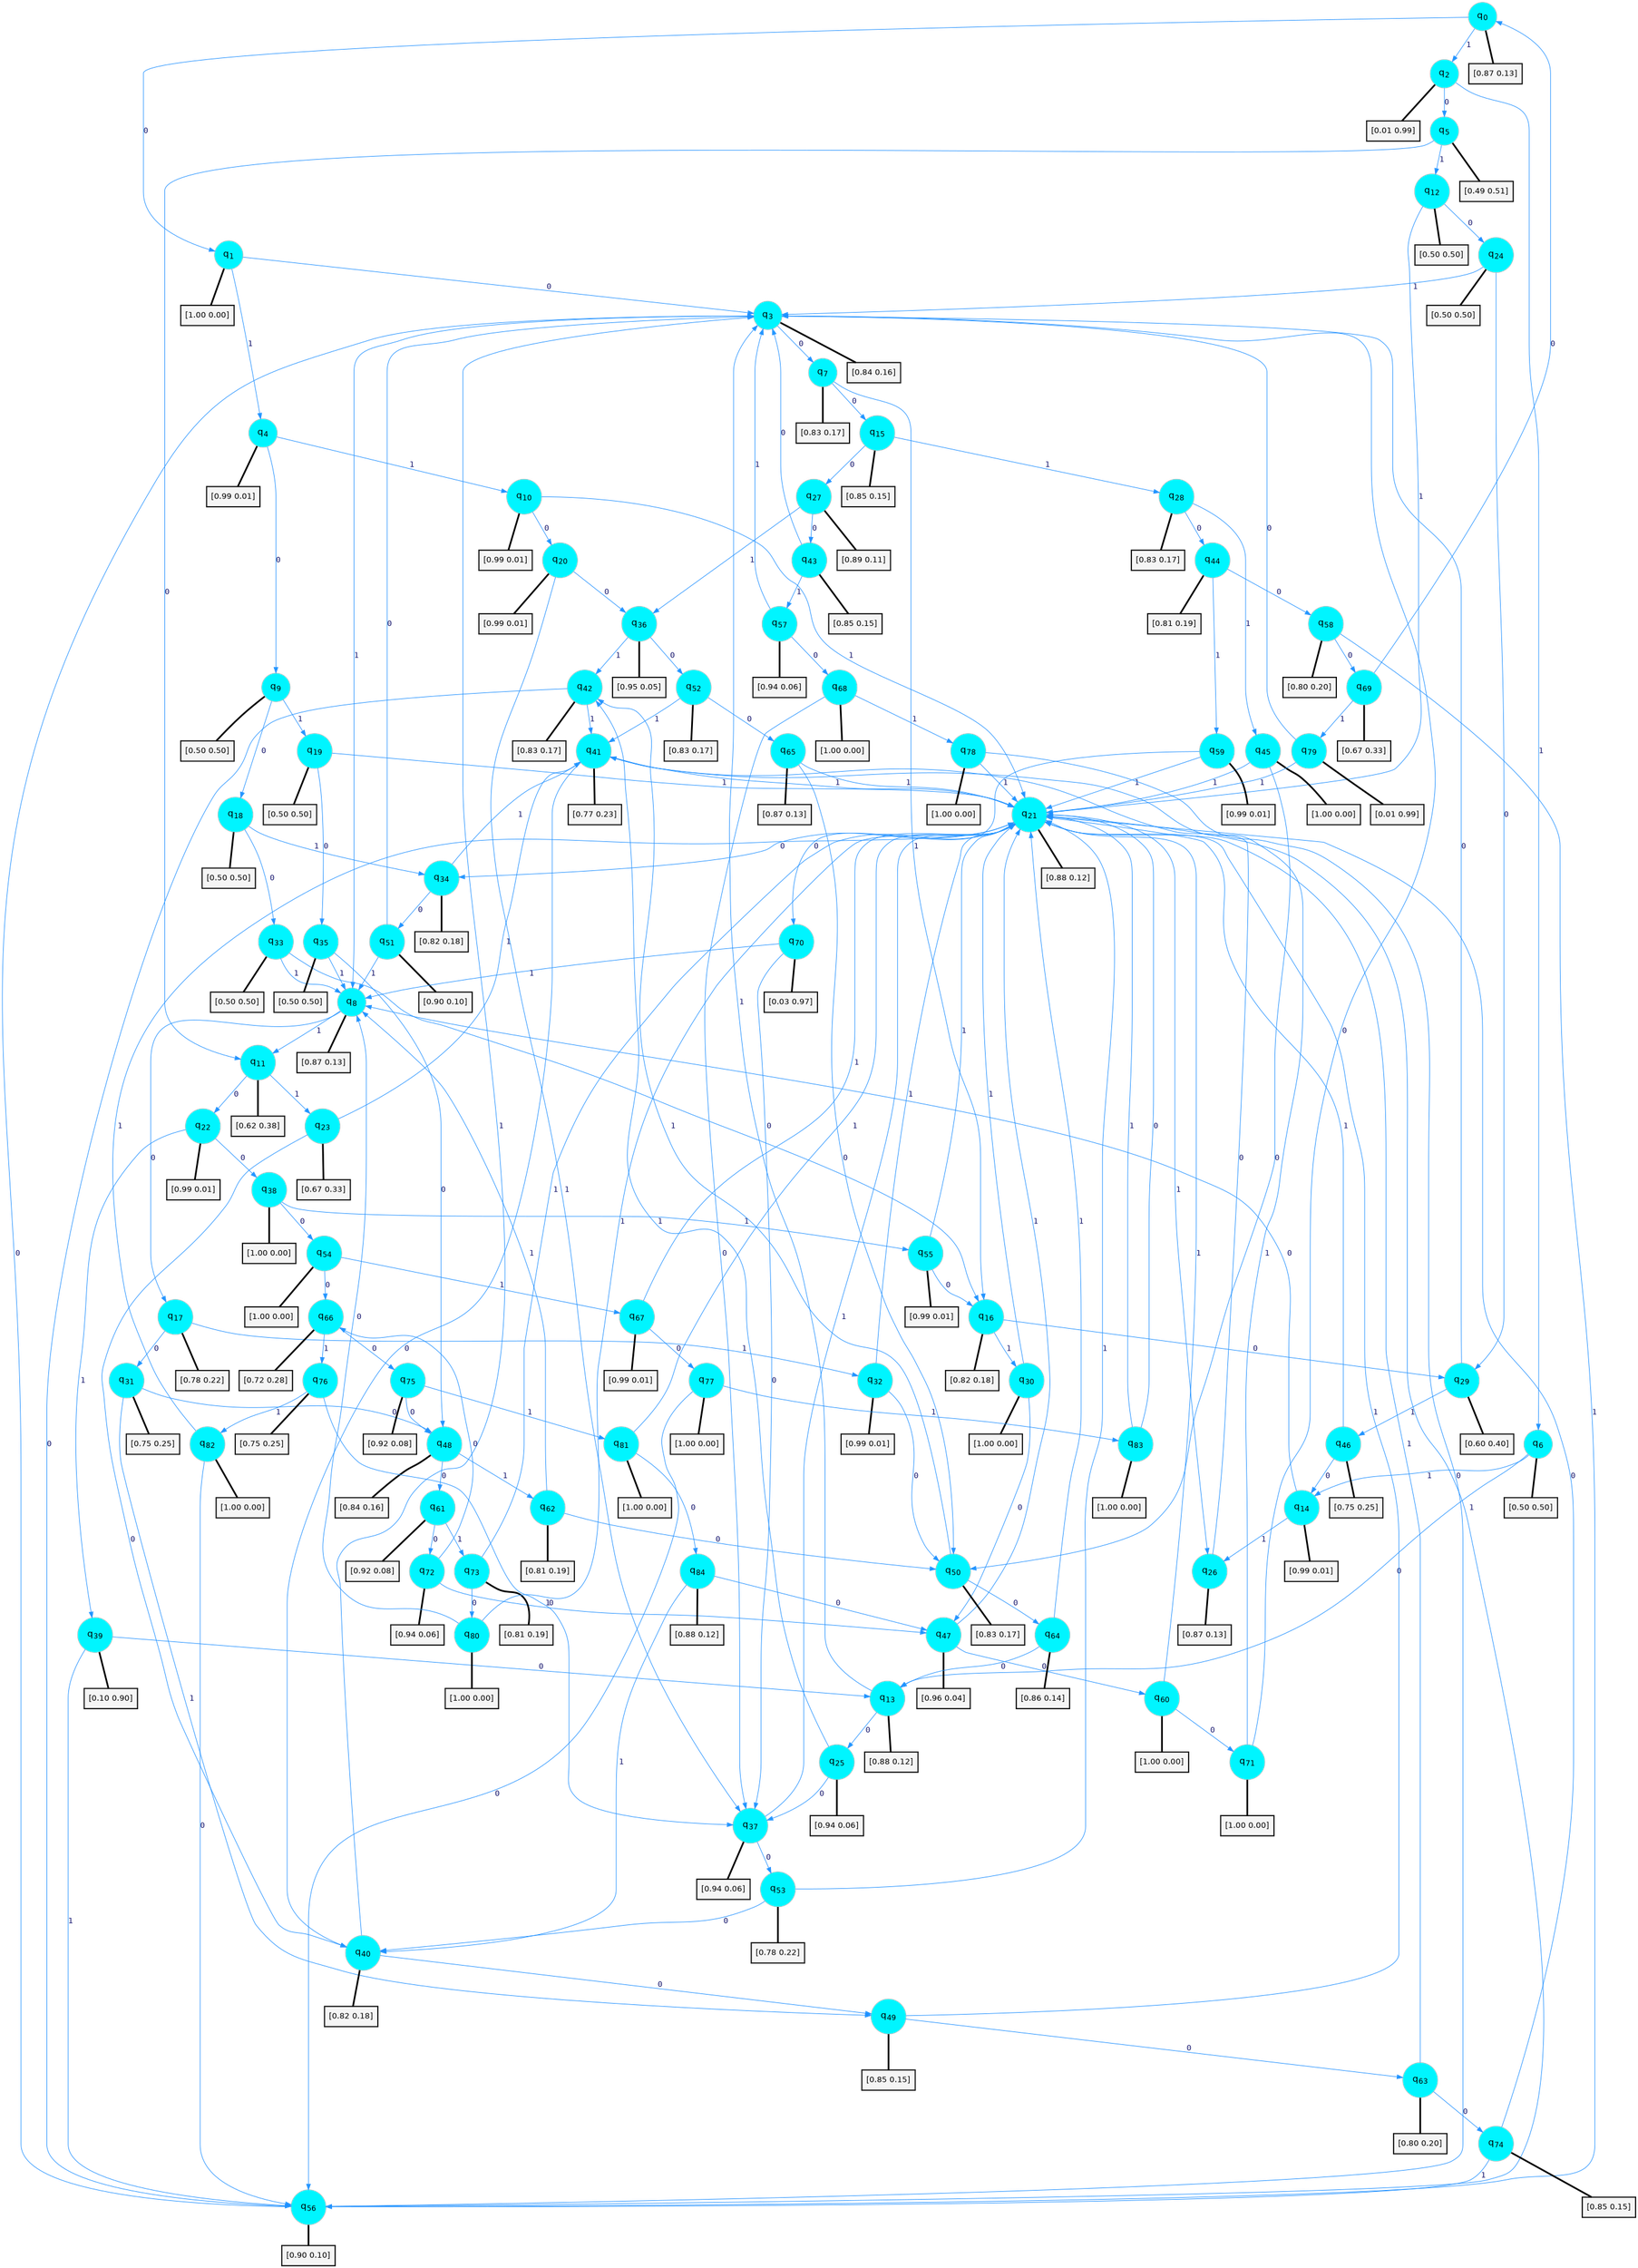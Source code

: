 digraph G {
graph [
bgcolor=transparent, dpi=300, rankdir=TD, size="40,25"];
node [
color=gray, fillcolor=turquoise1, fontcolor=black, fontname=Helvetica, fontsize=16, fontweight=bold, shape=circle, style=filled];
edge [
arrowsize=1, color=dodgerblue1, fontcolor=midnightblue, fontname=courier, fontweight=bold, penwidth=1, style=solid, weight=20];
0[label=<q<SUB>0</SUB>>];
1[label=<q<SUB>1</SUB>>];
2[label=<q<SUB>2</SUB>>];
3[label=<q<SUB>3</SUB>>];
4[label=<q<SUB>4</SUB>>];
5[label=<q<SUB>5</SUB>>];
6[label=<q<SUB>6</SUB>>];
7[label=<q<SUB>7</SUB>>];
8[label=<q<SUB>8</SUB>>];
9[label=<q<SUB>9</SUB>>];
10[label=<q<SUB>10</SUB>>];
11[label=<q<SUB>11</SUB>>];
12[label=<q<SUB>12</SUB>>];
13[label=<q<SUB>13</SUB>>];
14[label=<q<SUB>14</SUB>>];
15[label=<q<SUB>15</SUB>>];
16[label=<q<SUB>16</SUB>>];
17[label=<q<SUB>17</SUB>>];
18[label=<q<SUB>18</SUB>>];
19[label=<q<SUB>19</SUB>>];
20[label=<q<SUB>20</SUB>>];
21[label=<q<SUB>21</SUB>>];
22[label=<q<SUB>22</SUB>>];
23[label=<q<SUB>23</SUB>>];
24[label=<q<SUB>24</SUB>>];
25[label=<q<SUB>25</SUB>>];
26[label=<q<SUB>26</SUB>>];
27[label=<q<SUB>27</SUB>>];
28[label=<q<SUB>28</SUB>>];
29[label=<q<SUB>29</SUB>>];
30[label=<q<SUB>30</SUB>>];
31[label=<q<SUB>31</SUB>>];
32[label=<q<SUB>32</SUB>>];
33[label=<q<SUB>33</SUB>>];
34[label=<q<SUB>34</SUB>>];
35[label=<q<SUB>35</SUB>>];
36[label=<q<SUB>36</SUB>>];
37[label=<q<SUB>37</SUB>>];
38[label=<q<SUB>38</SUB>>];
39[label=<q<SUB>39</SUB>>];
40[label=<q<SUB>40</SUB>>];
41[label=<q<SUB>41</SUB>>];
42[label=<q<SUB>42</SUB>>];
43[label=<q<SUB>43</SUB>>];
44[label=<q<SUB>44</SUB>>];
45[label=<q<SUB>45</SUB>>];
46[label=<q<SUB>46</SUB>>];
47[label=<q<SUB>47</SUB>>];
48[label=<q<SUB>48</SUB>>];
49[label=<q<SUB>49</SUB>>];
50[label=<q<SUB>50</SUB>>];
51[label=<q<SUB>51</SUB>>];
52[label=<q<SUB>52</SUB>>];
53[label=<q<SUB>53</SUB>>];
54[label=<q<SUB>54</SUB>>];
55[label=<q<SUB>55</SUB>>];
56[label=<q<SUB>56</SUB>>];
57[label=<q<SUB>57</SUB>>];
58[label=<q<SUB>58</SUB>>];
59[label=<q<SUB>59</SUB>>];
60[label=<q<SUB>60</SUB>>];
61[label=<q<SUB>61</SUB>>];
62[label=<q<SUB>62</SUB>>];
63[label=<q<SUB>63</SUB>>];
64[label=<q<SUB>64</SUB>>];
65[label=<q<SUB>65</SUB>>];
66[label=<q<SUB>66</SUB>>];
67[label=<q<SUB>67</SUB>>];
68[label=<q<SUB>68</SUB>>];
69[label=<q<SUB>69</SUB>>];
70[label=<q<SUB>70</SUB>>];
71[label=<q<SUB>71</SUB>>];
72[label=<q<SUB>72</SUB>>];
73[label=<q<SUB>73</SUB>>];
74[label=<q<SUB>74</SUB>>];
75[label=<q<SUB>75</SUB>>];
76[label=<q<SUB>76</SUB>>];
77[label=<q<SUB>77</SUB>>];
78[label=<q<SUB>78</SUB>>];
79[label=<q<SUB>79</SUB>>];
80[label=<q<SUB>80</SUB>>];
81[label=<q<SUB>81</SUB>>];
82[label=<q<SUB>82</SUB>>];
83[label=<q<SUB>83</SUB>>];
84[label=<q<SUB>84</SUB>>];
85[label="[0.87 0.13]", shape=box,fontcolor=black, fontname=Helvetica, fontsize=14, penwidth=2, fillcolor=whitesmoke,color=black];
86[label="[1.00 0.00]", shape=box,fontcolor=black, fontname=Helvetica, fontsize=14, penwidth=2, fillcolor=whitesmoke,color=black];
87[label="[0.01 0.99]", shape=box,fontcolor=black, fontname=Helvetica, fontsize=14, penwidth=2, fillcolor=whitesmoke,color=black];
88[label="[0.84 0.16]", shape=box,fontcolor=black, fontname=Helvetica, fontsize=14, penwidth=2, fillcolor=whitesmoke,color=black];
89[label="[0.99 0.01]", shape=box,fontcolor=black, fontname=Helvetica, fontsize=14, penwidth=2, fillcolor=whitesmoke,color=black];
90[label="[0.49 0.51]", shape=box,fontcolor=black, fontname=Helvetica, fontsize=14, penwidth=2, fillcolor=whitesmoke,color=black];
91[label="[0.50 0.50]", shape=box,fontcolor=black, fontname=Helvetica, fontsize=14, penwidth=2, fillcolor=whitesmoke,color=black];
92[label="[0.83 0.17]", shape=box,fontcolor=black, fontname=Helvetica, fontsize=14, penwidth=2, fillcolor=whitesmoke,color=black];
93[label="[0.87 0.13]", shape=box,fontcolor=black, fontname=Helvetica, fontsize=14, penwidth=2, fillcolor=whitesmoke,color=black];
94[label="[0.50 0.50]", shape=box,fontcolor=black, fontname=Helvetica, fontsize=14, penwidth=2, fillcolor=whitesmoke,color=black];
95[label="[0.99 0.01]", shape=box,fontcolor=black, fontname=Helvetica, fontsize=14, penwidth=2, fillcolor=whitesmoke,color=black];
96[label="[0.62 0.38]", shape=box,fontcolor=black, fontname=Helvetica, fontsize=14, penwidth=2, fillcolor=whitesmoke,color=black];
97[label="[0.50 0.50]", shape=box,fontcolor=black, fontname=Helvetica, fontsize=14, penwidth=2, fillcolor=whitesmoke,color=black];
98[label="[0.88 0.12]", shape=box,fontcolor=black, fontname=Helvetica, fontsize=14, penwidth=2, fillcolor=whitesmoke,color=black];
99[label="[0.99 0.01]", shape=box,fontcolor=black, fontname=Helvetica, fontsize=14, penwidth=2, fillcolor=whitesmoke,color=black];
100[label="[0.85 0.15]", shape=box,fontcolor=black, fontname=Helvetica, fontsize=14, penwidth=2, fillcolor=whitesmoke,color=black];
101[label="[0.82 0.18]", shape=box,fontcolor=black, fontname=Helvetica, fontsize=14, penwidth=2, fillcolor=whitesmoke,color=black];
102[label="[0.78 0.22]", shape=box,fontcolor=black, fontname=Helvetica, fontsize=14, penwidth=2, fillcolor=whitesmoke,color=black];
103[label="[0.50 0.50]", shape=box,fontcolor=black, fontname=Helvetica, fontsize=14, penwidth=2, fillcolor=whitesmoke,color=black];
104[label="[0.50 0.50]", shape=box,fontcolor=black, fontname=Helvetica, fontsize=14, penwidth=2, fillcolor=whitesmoke,color=black];
105[label="[0.99 0.01]", shape=box,fontcolor=black, fontname=Helvetica, fontsize=14, penwidth=2, fillcolor=whitesmoke,color=black];
106[label="[0.88 0.12]", shape=box,fontcolor=black, fontname=Helvetica, fontsize=14, penwidth=2, fillcolor=whitesmoke,color=black];
107[label="[0.99 0.01]", shape=box,fontcolor=black, fontname=Helvetica, fontsize=14, penwidth=2, fillcolor=whitesmoke,color=black];
108[label="[0.67 0.33]", shape=box,fontcolor=black, fontname=Helvetica, fontsize=14, penwidth=2, fillcolor=whitesmoke,color=black];
109[label="[0.50 0.50]", shape=box,fontcolor=black, fontname=Helvetica, fontsize=14, penwidth=2, fillcolor=whitesmoke,color=black];
110[label="[0.94 0.06]", shape=box,fontcolor=black, fontname=Helvetica, fontsize=14, penwidth=2, fillcolor=whitesmoke,color=black];
111[label="[0.87 0.13]", shape=box,fontcolor=black, fontname=Helvetica, fontsize=14, penwidth=2, fillcolor=whitesmoke,color=black];
112[label="[0.89 0.11]", shape=box,fontcolor=black, fontname=Helvetica, fontsize=14, penwidth=2, fillcolor=whitesmoke,color=black];
113[label="[0.83 0.17]", shape=box,fontcolor=black, fontname=Helvetica, fontsize=14, penwidth=2, fillcolor=whitesmoke,color=black];
114[label="[0.60 0.40]", shape=box,fontcolor=black, fontname=Helvetica, fontsize=14, penwidth=2, fillcolor=whitesmoke,color=black];
115[label="[1.00 0.00]", shape=box,fontcolor=black, fontname=Helvetica, fontsize=14, penwidth=2, fillcolor=whitesmoke,color=black];
116[label="[0.75 0.25]", shape=box,fontcolor=black, fontname=Helvetica, fontsize=14, penwidth=2, fillcolor=whitesmoke,color=black];
117[label="[0.99 0.01]", shape=box,fontcolor=black, fontname=Helvetica, fontsize=14, penwidth=2, fillcolor=whitesmoke,color=black];
118[label="[0.50 0.50]", shape=box,fontcolor=black, fontname=Helvetica, fontsize=14, penwidth=2, fillcolor=whitesmoke,color=black];
119[label="[0.82 0.18]", shape=box,fontcolor=black, fontname=Helvetica, fontsize=14, penwidth=2, fillcolor=whitesmoke,color=black];
120[label="[0.50 0.50]", shape=box,fontcolor=black, fontname=Helvetica, fontsize=14, penwidth=2, fillcolor=whitesmoke,color=black];
121[label="[0.95 0.05]", shape=box,fontcolor=black, fontname=Helvetica, fontsize=14, penwidth=2, fillcolor=whitesmoke,color=black];
122[label="[0.94 0.06]", shape=box,fontcolor=black, fontname=Helvetica, fontsize=14, penwidth=2, fillcolor=whitesmoke,color=black];
123[label="[1.00 0.00]", shape=box,fontcolor=black, fontname=Helvetica, fontsize=14, penwidth=2, fillcolor=whitesmoke,color=black];
124[label="[0.10 0.90]", shape=box,fontcolor=black, fontname=Helvetica, fontsize=14, penwidth=2, fillcolor=whitesmoke,color=black];
125[label="[0.82 0.18]", shape=box,fontcolor=black, fontname=Helvetica, fontsize=14, penwidth=2, fillcolor=whitesmoke,color=black];
126[label="[0.77 0.23]", shape=box,fontcolor=black, fontname=Helvetica, fontsize=14, penwidth=2, fillcolor=whitesmoke,color=black];
127[label="[0.83 0.17]", shape=box,fontcolor=black, fontname=Helvetica, fontsize=14, penwidth=2, fillcolor=whitesmoke,color=black];
128[label="[0.85 0.15]", shape=box,fontcolor=black, fontname=Helvetica, fontsize=14, penwidth=2, fillcolor=whitesmoke,color=black];
129[label="[0.81 0.19]", shape=box,fontcolor=black, fontname=Helvetica, fontsize=14, penwidth=2, fillcolor=whitesmoke,color=black];
130[label="[1.00 0.00]", shape=box,fontcolor=black, fontname=Helvetica, fontsize=14, penwidth=2, fillcolor=whitesmoke,color=black];
131[label="[0.75 0.25]", shape=box,fontcolor=black, fontname=Helvetica, fontsize=14, penwidth=2, fillcolor=whitesmoke,color=black];
132[label="[0.96 0.04]", shape=box,fontcolor=black, fontname=Helvetica, fontsize=14, penwidth=2, fillcolor=whitesmoke,color=black];
133[label="[0.84 0.16]", shape=box,fontcolor=black, fontname=Helvetica, fontsize=14, penwidth=2, fillcolor=whitesmoke,color=black];
134[label="[0.85 0.15]", shape=box,fontcolor=black, fontname=Helvetica, fontsize=14, penwidth=2, fillcolor=whitesmoke,color=black];
135[label="[0.83 0.17]", shape=box,fontcolor=black, fontname=Helvetica, fontsize=14, penwidth=2, fillcolor=whitesmoke,color=black];
136[label="[0.90 0.10]", shape=box,fontcolor=black, fontname=Helvetica, fontsize=14, penwidth=2, fillcolor=whitesmoke,color=black];
137[label="[0.83 0.17]", shape=box,fontcolor=black, fontname=Helvetica, fontsize=14, penwidth=2, fillcolor=whitesmoke,color=black];
138[label="[0.78 0.22]", shape=box,fontcolor=black, fontname=Helvetica, fontsize=14, penwidth=2, fillcolor=whitesmoke,color=black];
139[label="[1.00 0.00]", shape=box,fontcolor=black, fontname=Helvetica, fontsize=14, penwidth=2, fillcolor=whitesmoke,color=black];
140[label="[0.99 0.01]", shape=box,fontcolor=black, fontname=Helvetica, fontsize=14, penwidth=2, fillcolor=whitesmoke,color=black];
141[label="[0.90 0.10]", shape=box,fontcolor=black, fontname=Helvetica, fontsize=14, penwidth=2, fillcolor=whitesmoke,color=black];
142[label="[0.94 0.06]", shape=box,fontcolor=black, fontname=Helvetica, fontsize=14, penwidth=2, fillcolor=whitesmoke,color=black];
143[label="[0.80 0.20]", shape=box,fontcolor=black, fontname=Helvetica, fontsize=14, penwidth=2, fillcolor=whitesmoke,color=black];
144[label="[0.99 0.01]", shape=box,fontcolor=black, fontname=Helvetica, fontsize=14, penwidth=2, fillcolor=whitesmoke,color=black];
145[label="[1.00 0.00]", shape=box,fontcolor=black, fontname=Helvetica, fontsize=14, penwidth=2, fillcolor=whitesmoke,color=black];
146[label="[0.92 0.08]", shape=box,fontcolor=black, fontname=Helvetica, fontsize=14, penwidth=2, fillcolor=whitesmoke,color=black];
147[label="[0.81 0.19]", shape=box,fontcolor=black, fontname=Helvetica, fontsize=14, penwidth=2, fillcolor=whitesmoke,color=black];
148[label="[0.80 0.20]", shape=box,fontcolor=black, fontname=Helvetica, fontsize=14, penwidth=2, fillcolor=whitesmoke,color=black];
149[label="[0.86 0.14]", shape=box,fontcolor=black, fontname=Helvetica, fontsize=14, penwidth=2, fillcolor=whitesmoke,color=black];
150[label="[0.87 0.13]", shape=box,fontcolor=black, fontname=Helvetica, fontsize=14, penwidth=2, fillcolor=whitesmoke,color=black];
151[label="[0.72 0.28]", shape=box,fontcolor=black, fontname=Helvetica, fontsize=14, penwidth=2, fillcolor=whitesmoke,color=black];
152[label="[0.99 0.01]", shape=box,fontcolor=black, fontname=Helvetica, fontsize=14, penwidth=2, fillcolor=whitesmoke,color=black];
153[label="[1.00 0.00]", shape=box,fontcolor=black, fontname=Helvetica, fontsize=14, penwidth=2, fillcolor=whitesmoke,color=black];
154[label="[0.67 0.33]", shape=box,fontcolor=black, fontname=Helvetica, fontsize=14, penwidth=2, fillcolor=whitesmoke,color=black];
155[label="[0.03 0.97]", shape=box,fontcolor=black, fontname=Helvetica, fontsize=14, penwidth=2, fillcolor=whitesmoke,color=black];
156[label="[1.00 0.00]", shape=box,fontcolor=black, fontname=Helvetica, fontsize=14, penwidth=2, fillcolor=whitesmoke,color=black];
157[label="[0.94 0.06]", shape=box,fontcolor=black, fontname=Helvetica, fontsize=14, penwidth=2, fillcolor=whitesmoke,color=black];
158[label="[0.81 0.19]", shape=box,fontcolor=black, fontname=Helvetica, fontsize=14, penwidth=2, fillcolor=whitesmoke,color=black];
159[label="[0.85 0.15]", shape=box,fontcolor=black, fontname=Helvetica, fontsize=14, penwidth=2, fillcolor=whitesmoke,color=black];
160[label="[0.92 0.08]", shape=box,fontcolor=black, fontname=Helvetica, fontsize=14, penwidth=2, fillcolor=whitesmoke,color=black];
161[label="[0.75 0.25]", shape=box,fontcolor=black, fontname=Helvetica, fontsize=14, penwidth=2, fillcolor=whitesmoke,color=black];
162[label="[1.00 0.00]", shape=box,fontcolor=black, fontname=Helvetica, fontsize=14, penwidth=2, fillcolor=whitesmoke,color=black];
163[label="[1.00 0.00]", shape=box,fontcolor=black, fontname=Helvetica, fontsize=14, penwidth=2, fillcolor=whitesmoke,color=black];
164[label="[0.01 0.99]", shape=box,fontcolor=black, fontname=Helvetica, fontsize=14, penwidth=2, fillcolor=whitesmoke,color=black];
165[label="[1.00 0.00]", shape=box,fontcolor=black, fontname=Helvetica, fontsize=14, penwidth=2, fillcolor=whitesmoke,color=black];
166[label="[1.00 0.00]", shape=box,fontcolor=black, fontname=Helvetica, fontsize=14, penwidth=2, fillcolor=whitesmoke,color=black];
167[label="[1.00 0.00]", shape=box,fontcolor=black, fontname=Helvetica, fontsize=14, penwidth=2, fillcolor=whitesmoke,color=black];
168[label="[1.00 0.00]", shape=box,fontcolor=black, fontname=Helvetica, fontsize=14, penwidth=2, fillcolor=whitesmoke,color=black];
169[label="[0.88 0.12]", shape=box,fontcolor=black, fontname=Helvetica, fontsize=14, penwidth=2, fillcolor=whitesmoke,color=black];
0->1 [label=0];
0->2 [label=1];
0->85 [arrowhead=none, penwidth=3,color=black];
1->3 [label=0];
1->4 [label=1];
1->86 [arrowhead=none, penwidth=3,color=black];
2->5 [label=0];
2->6 [label=1];
2->87 [arrowhead=none, penwidth=3,color=black];
3->7 [label=0];
3->8 [label=1];
3->88 [arrowhead=none, penwidth=3,color=black];
4->9 [label=0];
4->10 [label=1];
4->89 [arrowhead=none, penwidth=3,color=black];
5->11 [label=0];
5->12 [label=1];
5->90 [arrowhead=none, penwidth=3,color=black];
6->13 [label=0];
6->14 [label=1];
6->91 [arrowhead=none, penwidth=3,color=black];
7->15 [label=0];
7->16 [label=1];
7->92 [arrowhead=none, penwidth=3,color=black];
8->17 [label=0];
8->11 [label=1];
8->93 [arrowhead=none, penwidth=3,color=black];
9->18 [label=0];
9->19 [label=1];
9->94 [arrowhead=none, penwidth=3,color=black];
10->20 [label=0];
10->21 [label=1];
10->95 [arrowhead=none, penwidth=3,color=black];
11->22 [label=0];
11->23 [label=1];
11->96 [arrowhead=none, penwidth=3,color=black];
12->24 [label=0];
12->21 [label=1];
12->97 [arrowhead=none, penwidth=3,color=black];
13->25 [label=0];
13->3 [label=1];
13->98 [arrowhead=none, penwidth=3,color=black];
14->8 [label=0];
14->26 [label=1];
14->99 [arrowhead=none, penwidth=3,color=black];
15->27 [label=0];
15->28 [label=1];
15->100 [arrowhead=none, penwidth=3,color=black];
16->29 [label=0];
16->30 [label=1];
16->101 [arrowhead=none, penwidth=3,color=black];
17->31 [label=0];
17->32 [label=1];
17->102 [arrowhead=none, penwidth=3,color=black];
18->33 [label=0];
18->34 [label=1];
18->103 [arrowhead=none, penwidth=3,color=black];
19->35 [label=0];
19->21 [label=1];
19->104 [arrowhead=none, penwidth=3,color=black];
20->36 [label=0];
20->37 [label=1];
20->105 [arrowhead=none, penwidth=3,color=black];
21->34 [label=0];
21->26 [label=1];
21->106 [arrowhead=none, penwidth=3,color=black];
22->38 [label=0];
22->39 [label=1];
22->107 [arrowhead=none, penwidth=3,color=black];
23->40 [label=0];
23->41 [label=1];
23->108 [arrowhead=none, penwidth=3,color=black];
24->29 [label=0];
24->3 [label=1];
24->109 [arrowhead=none, penwidth=3,color=black];
25->37 [label=0];
25->42 [label=1];
25->110 [arrowhead=none, penwidth=3,color=black];
26->41 [label=0];
26->111 [arrowhead=none, penwidth=3,color=black];
27->43 [label=0];
27->36 [label=1];
27->112 [arrowhead=none, penwidth=3,color=black];
28->44 [label=0];
28->45 [label=1];
28->113 [arrowhead=none, penwidth=3,color=black];
29->3 [label=0];
29->46 [label=1];
29->114 [arrowhead=none, penwidth=3,color=black];
30->47 [label=0];
30->21 [label=1];
30->115 [arrowhead=none, penwidth=3,color=black];
31->48 [label=0];
31->49 [label=1];
31->116 [arrowhead=none, penwidth=3,color=black];
32->50 [label=0];
32->21 [label=1];
32->117 [arrowhead=none, penwidth=3,color=black];
33->16 [label=0];
33->8 [label=1];
33->118 [arrowhead=none, penwidth=3,color=black];
34->51 [label=0];
34->41 [label=1];
34->119 [arrowhead=none, penwidth=3,color=black];
35->48 [label=0];
35->8 [label=1];
35->120 [arrowhead=none, penwidth=3,color=black];
36->52 [label=0];
36->42 [label=1];
36->121 [arrowhead=none, penwidth=3,color=black];
37->53 [label=0];
37->21 [label=1];
37->122 [arrowhead=none, penwidth=3,color=black];
38->54 [label=0];
38->55 [label=1];
38->123 [arrowhead=none, penwidth=3,color=black];
39->13 [label=0];
39->56 [label=1];
39->124 [arrowhead=none, penwidth=3,color=black];
40->49 [label=0];
40->3 [label=1];
40->125 [arrowhead=none, penwidth=3,color=black];
41->40 [label=0];
41->21 [label=1];
41->126 [arrowhead=none, penwidth=3,color=black];
42->56 [label=0];
42->41 [label=1];
42->127 [arrowhead=none, penwidth=3,color=black];
43->3 [label=0];
43->57 [label=1];
43->128 [arrowhead=none, penwidth=3,color=black];
44->58 [label=0];
44->59 [label=1];
44->129 [arrowhead=none, penwidth=3,color=black];
45->50 [label=0];
45->21 [label=1];
45->130 [arrowhead=none, penwidth=3,color=black];
46->14 [label=0];
46->21 [label=1];
46->131 [arrowhead=none, penwidth=3,color=black];
47->60 [label=0];
47->21 [label=1];
47->132 [arrowhead=none, penwidth=3,color=black];
48->61 [label=0];
48->62 [label=1];
48->133 [arrowhead=none, penwidth=3,color=black];
49->63 [label=0];
49->21 [label=1];
49->134 [arrowhead=none, penwidth=3,color=black];
50->64 [label=0];
50->42 [label=1];
50->135 [arrowhead=none, penwidth=3,color=black];
51->3 [label=0];
51->8 [label=1];
51->136 [arrowhead=none, penwidth=3,color=black];
52->65 [label=0];
52->41 [label=1];
52->137 [arrowhead=none, penwidth=3,color=black];
53->40 [label=0];
53->21 [label=1];
53->138 [arrowhead=none, penwidth=3,color=black];
54->66 [label=0];
54->67 [label=1];
54->139 [arrowhead=none, penwidth=3,color=black];
55->16 [label=0];
55->21 [label=1];
55->140 [arrowhead=none, penwidth=3,color=black];
56->3 [label=0];
56->21 [label=1];
56->141 [arrowhead=none, penwidth=3,color=black];
57->68 [label=0];
57->3 [label=1];
57->142 [arrowhead=none, penwidth=3,color=black];
58->69 [label=0];
58->56 [label=1];
58->143 [arrowhead=none, penwidth=3,color=black];
59->70 [label=0];
59->21 [label=1];
59->144 [arrowhead=none, penwidth=3,color=black];
60->71 [label=0];
60->21 [label=1];
60->145 [arrowhead=none, penwidth=3,color=black];
61->72 [label=0];
61->73 [label=1];
61->146 [arrowhead=none, penwidth=3,color=black];
62->50 [label=0];
62->8 [label=1];
62->147 [arrowhead=none, penwidth=3,color=black];
63->74 [label=0];
63->21 [label=1];
63->148 [arrowhead=none, penwidth=3,color=black];
64->13 [label=0];
64->21 [label=1];
64->149 [arrowhead=none, penwidth=3,color=black];
65->50 [label=0];
65->21 [label=1];
65->150 [arrowhead=none, penwidth=3,color=black];
66->75 [label=0];
66->76 [label=1];
66->151 [arrowhead=none, penwidth=3,color=black];
67->77 [label=0];
67->21 [label=1];
67->152 [arrowhead=none, penwidth=3,color=black];
68->37 [label=0];
68->78 [label=1];
68->153 [arrowhead=none, penwidth=3,color=black];
69->0 [label=0];
69->79 [label=1];
69->154 [arrowhead=none, penwidth=3,color=black];
70->37 [label=0];
70->8 [label=1];
70->155 [arrowhead=none, penwidth=3,color=black];
71->3 [label=0];
71->41 [label=1];
71->156 [arrowhead=none, penwidth=3,color=black];
72->66 [label=0];
72->47 [label=1];
72->157 [arrowhead=none, penwidth=3,color=black];
73->80 [label=0];
73->21 [label=1];
73->158 [arrowhead=none, penwidth=3,color=black];
74->21 [label=0];
74->56 [label=1];
74->159 [arrowhead=none, penwidth=3,color=black];
75->48 [label=0];
75->81 [label=1];
75->160 [arrowhead=none, penwidth=3,color=black];
76->37 [label=0];
76->82 [label=1];
76->161 [arrowhead=none, penwidth=3,color=black];
77->56 [label=0];
77->83 [label=1];
77->162 [arrowhead=none, penwidth=3,color=black];
78->56 [label=0];
78->21 [label=1];
78->163 [arrowhead=none, penwidth=3,color=black];
79->3 [label=0];
79->21 [label=1];
79->164 [arrowhead=none, penwidth=3,color=black];
80->8 [label=0];
80->21 [label=1];
80->165 [arrowhead=none, penwidth=3,color=black];
81->84 [label=0];
81->21 [label=1];
81->166 [arrowhead=none, penwidth=3,color=black];
82->56 [label=0];
82->21 [label=1];
82->167 [arrowhead=none, penwidth=3,color=black];
83->21 [label=0];
83->21 [label=1];
83->168 [arrowhead=none, penwidth=3,color=black];
84->47 [label=0];
84->40 [label=1];
84->169 [arrowhead=none, penwidth=3,color=black];
}
